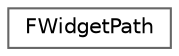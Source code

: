 digraph "Graphical Class Hierarchy"
{
 // INTERACTIVE_SVG=YES
 // LATEX_PDF_SIZE
  bgcolor="transparent";
  edge [fontname=Helvetica,fontsize=10,labelfontname=Helvetica,labelfontsize=10];
  node [fontname=Helvetica,fontsize=10,shape=box,height=0.2,width=0.4];
  rankdir="LR";
  Node0 [id="Node000000",label="FWidgetPath",height=0.2,width=0.4,color="grey40", fillcolor="white", style="filled",URL="$df/d39/classFWidgetPath.html",tooltip="A widget path is a vertical slice through the tree."];
}
